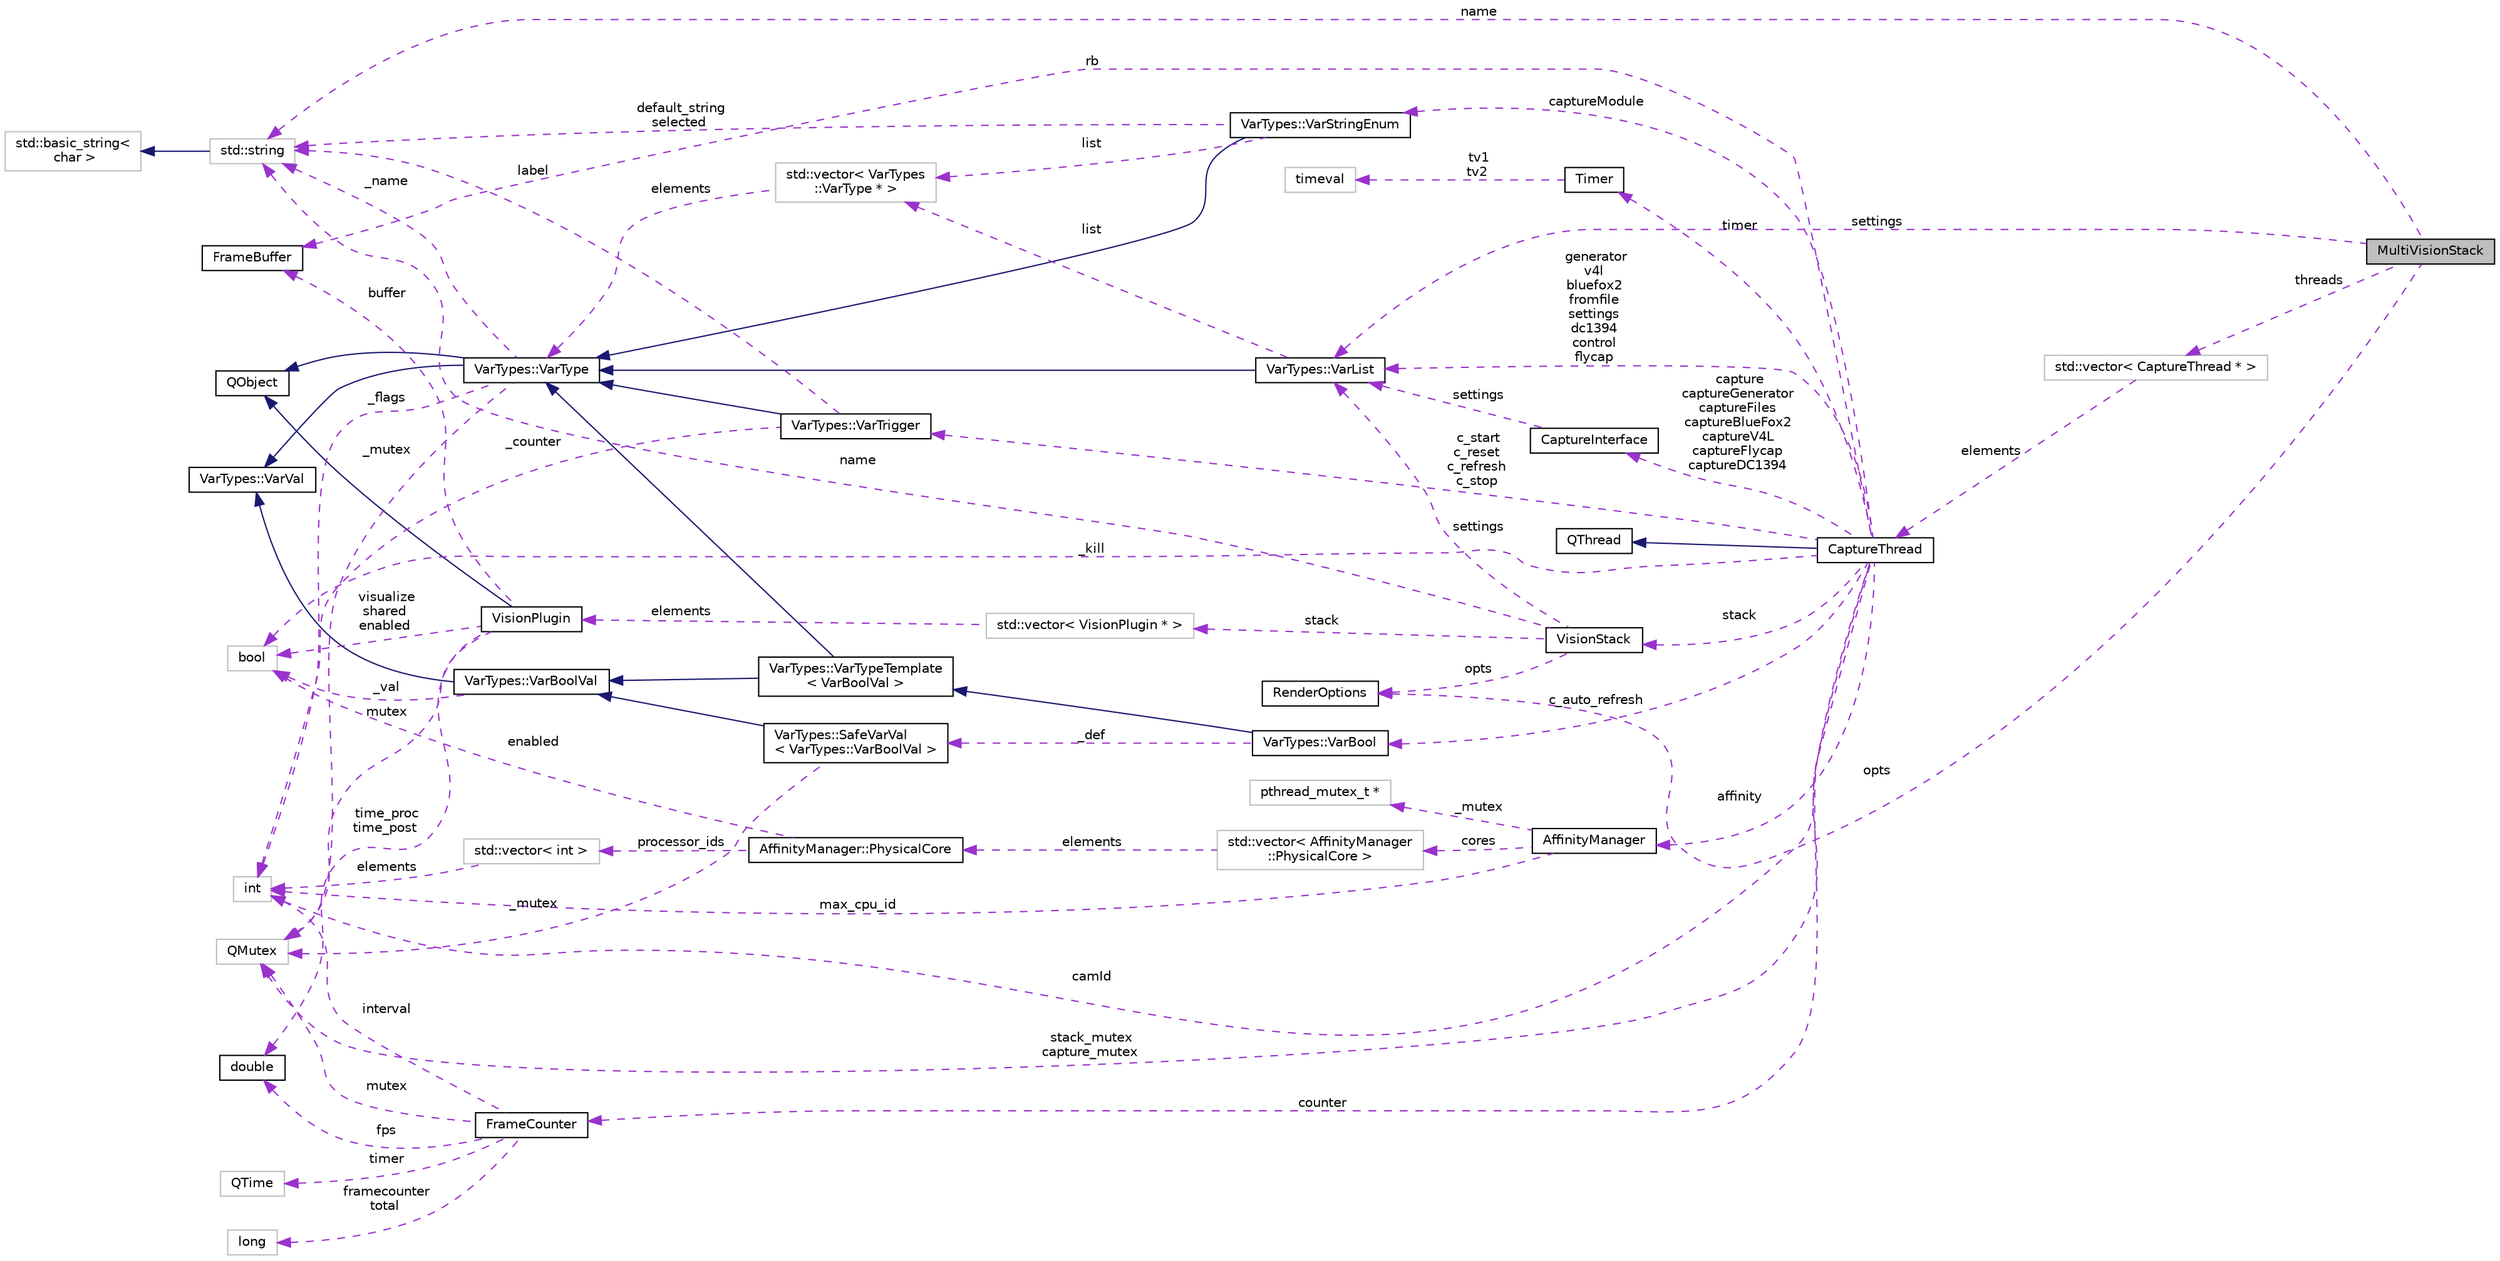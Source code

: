 digraph "MultiVisionStack"
{
 // INTERACTIVE_SVG=YES
  edge [fontname="Helvetica",fontsize="10",labelfontname="Helvetica",labelfontsize="10"];
  node [fontname="Helvetica",fontsize="10",shape=record];
  rankdir="LR";
  Node1 [label="MultiVisionStack",height=0.2,width=0.4,color="black", fillcolor="grey75", style="filled", fontcolor="black"];
  Node2 -> Node1 [dir="back",color="darkorchid3",fontsize="10",style="dashed",label=" settings" ,fontname="Helvetica"];
  Node2 [label="VarTypes::VarList",height=0.2,width=0.4,color="black", fillcolor="white", style="filled",URL="$d1/d74/class_var_types_1_1_var_list.html",tooltip="This is the list type of the VarTypes system. "];
  Node3 -> Node2 [dir="back",color="midnightblue",fontsize="10",style="solid",fontname="Helvetica"];
  Node3 [label="VarTypes::VarType",height=0.2,width=0.4,color="black", fillcolor="white", style="filled",URL="$d4/d59/class_var_types_1_1_var_type.html",tooltip="The base class of the VarTypes system. "];
  Node4 -> Node3 [dir="back",color="midnightblue",fontsize="10",style="solid",fontname="Helvetica"];
  Node4 [label="QObject",height=0.2,width=0.4,color="black", fillcolor="white", style="filled",URL="$dc/d4f/class_q_object.html"];
  Node5 -> Node3 [dir="back",color="midnightblue",fontsize="10",style="solid",fontname="Helvetica"];
  Node5 [label="VarTypes::VarVal",height=0.2,width=0.4,color="black", fillcolor="white", style="filled",URL="$d6/de8/class_var_types_1_1_var_val.html"];
  Node6 -> Node3 [dir="back",color="darkorchid3",fontsize="10",style="dashed",label=" _flags" ,fontname="Helvetica"];
  Node6 [label="int",height=0.2,width=0.4,color="grey75", fillcolor="white", style="filled"];
  Node7 -> Node3 [dir="back",color="darkorchid3",fontsize="10",style="dashed",label=" _name" ,fontname="Helvetica"];
  Node7 [label="std::string",height=0.2,width=0.4,color="grey75", fillcolor="white", style="filled",tooltip="STL class. "];
  Node8 -> Node7 [dir="back",color="midnightblue",fontsize="10",style="solid",fontname="Helvetica"];
  Node8 [label="std::basic_string\<\l char \>",height=0.2,width=0.4,color="grey75", fillcolor="white", style="filled",tooltip="STL class. "];
  Node9 -> Node3 [dir="back",color="darkorchid3",fontsize="10",style="dashed",label=" _mutex" ,fontname="Helvetica"];
  Node9 [label="QMutex",height=0.2,width=0.4,color="grey75", fillcolor="white", style="filled"];
  Node10 -> Node2 [dir="back",color="darkorchid3",fontsize="10",style="dashed",label=" list" ,fontname="Helvetica"];
  Node10 [label="std::vector\< VarTypes\l::VarType * \>",height=0.2,width=0.4,color="grey75", fillcolor="white", style="filled"];
  Node3 -> Node10 [dir="back",color="darkorchid3",fontsize="10",style="dashed",label=" elements" ,fontname="Helvetica"];
  Node11 -> Node1 [dir="back",color="darkorchid3",fontsize="10",style="dashed",label=" threads" ,fontname="Helvetica"];
  Node11 [label="std::vector\< CaptureThread * \>",height=0.2,width=0.4,color="grey75", fillcolor="white", style="filled"];
  Node12 -> Node11 [dir="back",color="darkorchid3",fontsize="10",style="dashed",label=" elements" ,fontname="Helvetica"];
  Node12 [label="CaptureThread",height=0.2,width=0.4,color="black", fillcolor="white", style="filled",URL="$d6/de9/class_capture_thread.html",tooltip="A thread for capturing and processing video data. "];
  Node13 -> Node12 [dir="back",color="midnightblue",fontsize="10",style="solid",fontname="Helvetica"];
  Node13 [label="QThread",height=0.2,width=0.4,color="black", fillcolor="white", style="filled",URL="$da/df5/class_q_thread.html"];
  Node2 -> Node12 [dir="back",color="darkorchid3",fontsize="10",style="dashed",label=" generator\nv4l\nbluefox2\nfromfile\nsettings\ndc1394\ncontrol\nflycap" ,fontname="Helvetica"];
  Node14 -> Node12 [dir="back",color="darkorchid3",fontsize="10",style="dashed",label=" counter" ,fontname="Helvetica"];
  Node14 [label="FrameCounter",height=0.2,width=0.4,color="black", fillcolor="white", style="filled",URL="$db/ded/class_frame_counter.html",tooltip="A class for frame counting and frame-rate measurements. "];
  Node15 -> Node14 [dir="back",color="darkorchid3",fontsize="10",style="dashed",label=" fps" ,fontname="Helvetica"];
  Node15 [label="double",height=0.2,width=0.4,color="black", fillcolor="white", style="filled",URL="$df/de6/classdouble.html"];
  Node16 -> Node14 [dir="back",color="darkorchid3",fontsize="10",style="dashed",label=" timer" ,fontname="Helvetica"];
  Node16 [label="QTime",height=0.2,width=0.4,color="grey75", fillcolor="white", style="filled"];
  Node6 -> Node14 [dir="back",color="darkorchid3",fontsize="10",style="dashed",label=" interval" ,fontname="Helvetica"];
  Node17 -> Node14 [dir="back",color="darkorchid3",fontsize="10",style="dashed",label=" framecounter\ntotal" ,fontname="Helvetica"];
  Node17 [label="long",height=0.2,width=0.4,color="grey75", fillcolor="white", style="filled"];
  Node9 -> Node14 [dir="back",color="darkorchid3",fontsize="10",style="dashed",label=" mutex" ,fontname="Helvetica"];
  Node18 -> Node12 [dir="back",color="darkorchid3",fontsize="10",style="dashed",label=" captureModule" ,fontname="Helvetica"];
  Node18 [label="VarTypes::VarStringEnum",height=0.2,width=0.4,color="black", fillcolor="white", style="filled",URL="$dc/d6f/class_var_types_1_1_var_string_enum.html",tooltip="This is the string enumeration VarType of the VarTypes system. "];
  Node3 -> Node18 [dir="back",color="midnightblue",fontsize="10",style="solid",fontname="Helvetica"];
  Node10 -> Node18 [dir="back",color="darkorchid3",fontsize="10",style="dashed",label=" list" ,fontname="Helvetica"];
  Node7 -> Node18 [dir="back",color="darkorchid3",fontsize="10",style="dashed",label=" default_string\nselected" ,fontname="Helvetica"];
  Node19 -> Node12 [dir="back",color="darkorchid3",fontsize="10",style="dashed",label=" capture\ncaptureGenerator\ncaptureFiles\ncaptureBlueFox2\ncaptureV4L\ncaptureFlycap\ncaptureDC1394" ,fontname="Helvetica"];
  Node19 [label="CaptureInterface",height=0.2,width=0.4,color="black", fillcolor="white", style="filled",URL="$d2/d7b/class_capture_interface.html",tooltip="The interface to be used by all video capture methods. "];
  Node2 -> Node19 [dir="back",color="darkorchid3",fontsize="10",style="dashed",label=" settings" ,fontname="Helvetica"];
  Node20 -> Node12 [dir="back",color="darkorchid3",fontsize="10",style="dashed",label=" c_auto_refresh" ,fontname="Helvetica"];
  Node20 [label="VarTypes::VarBool",height=0.2,width=0.4,color="black", fillcolor="white", style="filled",URL="$dc/da5/class_var_types_1_1_var_bool.html",tooltip="A Vartype for storing booleans. "];
  Node21 -> Node20 [dir="back",color="midnightblue",fontsize="10",style="solid",fontname="Helvetica"];
  Node21 [label="VarTypes::VarTypeTemplate\l\< VarBoolVal \>",height=0.2,width=0.4,color="black", fillcolor="white", style="filled",URL="$d7/d38/class_var_types_1_1_var_type_template.html"];
  Node3 -> Node21 [dir="back",color="midnightblue",fontsize="10",style="solid",fontname="Helvetica"];
  Node22 -> Node21 [dir="back",color="midnightblue",fontsize="10",style="solid",fontname="Helvetica"];
  Node22 [label="VarTypes::VarBoolVal",height=0.2,width=0.4,color="black", fillcolor="white", style="filled",URL="$d8/d0a/class_var_types_1_1_var_bool_val.html",tooltip="A Vartype for storing booleans. "];
  Node5 -> Node22 [dir="back",color="midnightblue",fontsize="10",style="solid",fontname="Helvetica"];
  Node23 -> Node22 [dir="back",color="darkorchid3",fontsize="10",style="dashed",label=" _val" ,fontname="Helvetica"];
  Node23 [label="bool",height=0.2,width=0.4,color="grey75", fillcolor="white", style="filled"];
  Node24 -> Node20 [dir="back",color="darkorchid3",fontsize="10",style="dashed",label=" _def" ,fontname="Helvetica"];
  Node24 [label="VarTypes::SafeVarVal\l\< VarTypes::VarBoolVal \>",height=0.2,width=0.4,color="black", fillcolor="white", style="filled",URL="$d2/dc4/class_var_types_1_1_safe_var_val.html"];
  Node22 -> Node24 [dir="back",color="midnightblue",fontsize="10",style="solid",fontname="Helvetica"];
  Node9 -> Node24 [dir="back",color="darkorchid3",fontsize="10",style="dashed",label=" _mutex" ,fontname="Helvetica"];
  Node25 -> Node12 [dir="back",color="darkorchid3",fontsize="10",style="dashed",label=" rb" ,fontname="Helvetica"];
  Node25 [label="FrameBuffer",height=0.2,width=0.4,color="black", fillcolor="white", style="filled",URL="$d8/d23/class_frame_buffer.html",tooltip="A RingBuffer consisting of items of type FrameData. "];
  Node6 -> Node12 [dir="back",color="darkorchid3",fontsize="10",style="dashed",label=" camId" ,fontname="Helvetica"];
  Node23 -> Node12 [dir="back",color="darkorchid3",fontsize="10",style="dashed",label=" _kill" ,fontname="Helvetica"];
  Node26 -> Node12 [dir="back",color="darkorchid3",fontsize="10",style="dashed",label=" affinity" ,fontname="Helvetica"];
  Node26 [label="AffinityManager",height=0.2,width=0.4,color="black", fillcolor="white", style="filled",URL="$da/da5/class_affinity_manager.html"];
  Node27 -> Node26 [dir="back",color="darkorchid3",fontsize="10",style="dashed",label=" cores" ,fontname="Helvetica"];
  Node27 [label="std::vector\< AffinityManager\l::PhysicalCore \>",height=0.2,width=0.4,color="grey75", fillcolor="white", style="filled"];
  Node28 -> Node27 [dir="back",color="darkorchid3",fontsize="10",style="dashed",label=" elements" ,fontname="Helvetica"];
  Node28 [label="AffinityManager::PhysicalCore",height=0.2,width=0.4,color="black", fillcolor="white", style="filled",URL="$d3/d53/class_affinity_manager_1_1_physical_core.html"];
  Node23 -> Node28 [dir="back",color="darkorchid3",fontsize="10",style="dashed",label=" enabled" ,fontname="Helvetica"];
  Node29 -> Node28 [dir="back",color="darkorchid3",fontsize="10",style="dashed",label=" processor_ids" ,fontname="Helvetica"];
  Node29 [label="std::vector\< int \>",height=0.2,width=0.4,color="grey75", fillcolor="white", style="filled"];
  Node6 -> Node29 [dir="back",color="darkorchid3",fontsize="10",style="dashed",label=" elements" ,fontname="Helvetica"];
  Node6 -> Node26 [dir="back",color="darkorchid3",fontsize="10",style="dashed",label=" max_cpu_id" ,fontname="Helvetica"];
  Node30 -> Node26 [dir="back",color="darkorchid3",fontsize="10",style="dashed",label=" _mutex" ,fontname="Helvetica"];
  Node30 [label="pthread_mutex_t *",height=0.2,width=0.4,color="grey75", fillcolor="white", style="filled"];
  Node31 -> Node12 [dir="back",color="darkorchid3",fontsize="10",style="dashed",label=" c_start\nc_reset\nc_refresh\nc_stop" ,fontname="Helvetica"];
  Node31 [label="VarTypes::VarTrigger",height=0.2,width=0.4,color="black", fillcolor="white", style="filled",URL="$d8/d89/class_var_types_1_1_var_trigger.html",tooltip="This is a Trigger-like VarType of the VarTypes system. "];
  Node3 -> Node31 [dir="back",color="midnightblue",fontsize="10",style="solid",fontname="Helvetica"];
  Node6 -> Node31 [dir="back",color="darkorchid3",fontsize="10",style="dashed",label=" _counter" ,fontname="Helvetica"];
  Node7 -> Node31 [dir="back",color="darkorchid3",fontsize="10",style="dashed",label=" label" ,fontname="Helvetica"];
  Node32 -> Node12 [dir="back",color="darkorchid3",fontsize="10",style="dashed",label=" stack" ,fontname="Helvetica"];
  Node32 [label="VisionStack",height=0.2,width=0.4,color="black", fillcolor="white", style="filled",URL="$d4/db3/class_vision_stack.html",tooltip="Base-class of a single-threaded / single-camera vision stack. "];
  Node2 -> Node32 [dir="back",color="darkorchid3",fontsize="10",style="dashed",label=" settings" ,fontname="Helvetica"];
  Node33 -> Node32 [dir="back",color="darkorchid3",fontsize="10",style="dashed",label=" stack" ,fontname="Helvetica"];
  Node33 [label="std::vector\< VisionPlugin * \>",height=0.2,width=0.4,color="grey75", fillcolor="white", style="filled"];
  Node34 -> Node33 [dir="back",color="darkorchid3",fontsize="10",style="dashed",label=" elements" ,fontname="Helvetica"];
  Node34 [label="VisionPlugin",height=0.2,width=0.4,color="black", fillcolor="white", style="filled",URL="$d8/d1e/class_vision_plugin.html",tooltip="A base class for general vision processing plugin. "];
  Node4 -> Node34 [dir="back",color="midnightblue",fontsize="10",style="solid",fontname="Helvetica"];
  Node15 -> Node34 [dir="back",color="darkorchid3",fontsize="10",style="dashed",label=" time_proc\ntime_post" ,fontname="Helvetica"];
  Node25 -> Node34 [dir="back",color="darkorchid3",fontsize="10",style="dashed",label=" buffer" ,fontname="Helvetica"];
  Node23 -> Node34 [dir="back",color="darkorchid3",fontsize="10",style="dashed",label=" visualize\nshared\nenabled" ,fontname="Helvetica"];
  Node9 -> Node34 [dir="back",color="darkorchid3",fontsize="10",style="dashed",label=" mutex" ,fontname="Helvetica"];
  Node35 -> Node32 [dir="back",color="darkorchid3",fontsize="10",style="dashed",label=" opts" ,fontname="Helvetica"];
  Node35 [label="RenderOptions",height=0.2,width=0.4,color="black", fillcolor="white", style="filled",URL="$de/d7d/class_render_options.html",tooltip="A class with visualization parameters. "];
  Node7 -> Node32 [dir="back",color="darkorchid3",fontsize="10",style="dashed",label=" name" ,fontname="Helvetica"];
  Node9 -> Node12 [dir="back",color="darkorchid3",fontsize="10",style="dashed",label=" stack_mutex\ncapture_mutex" ,fontname="Helvetica"];
  Node36 -> Node12 [dir="back",color="darkorchid3",fontsize="10",style="dashed",label=" timer" ,fontname="Helvetica"];
  Node36 [label="Timer",height=0.2,width=0.4,color="black", fillcolor="white", style="filled",URL="$d8/d08/class_timer.html",tooltip="a basic timer class "];
  Node37 -> Node36 [dir="back",color="darkorchid3",fontsize="10",style="dashed",label=" tv1\ntv2" ,fontname="Helvetica"];
  Node37 [label="timeval",height=0.2,width=0.4,color="grey75", fillcolor="white", style="filled"];
  Node35 -> Node1 [dir="back",color="darkorchid3",fontsize="10",style="dashed",label=" opts" ,fontname="Helvetica"];
  Node7 -> Node1 [dir="back",color="darkorchid3",fontsize="10",style="dashed",label=" name" ,fontname="Helvetica"];
}
